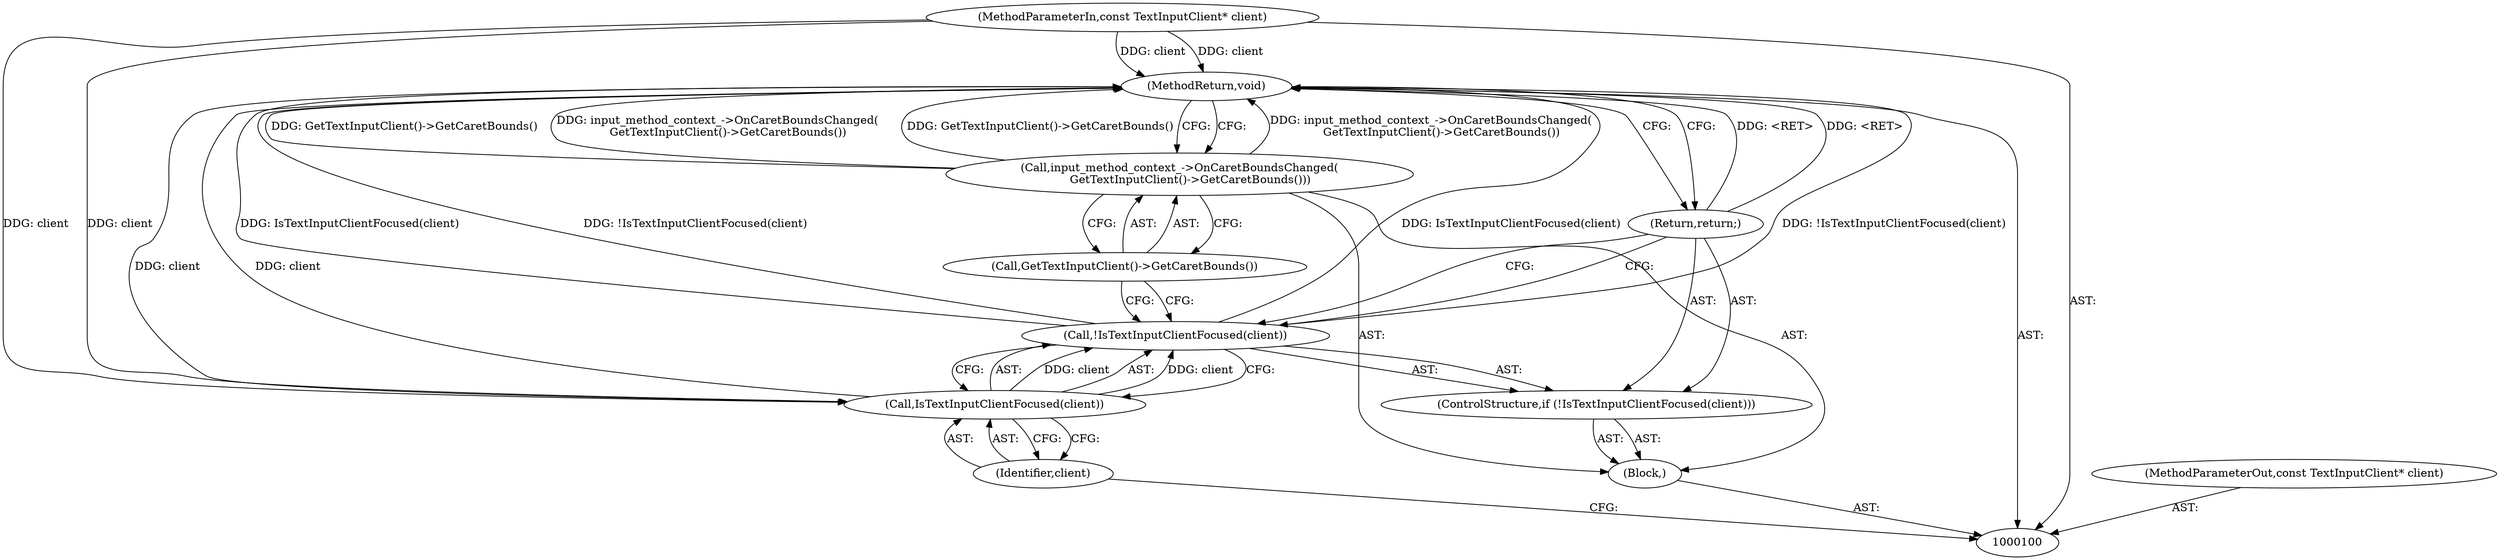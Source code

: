 digraph "1_Chrome_364fb6e517fc4fbc8196a4afba4f77b3d5300c3e_6" {
"1000110" [label="(MethodReturn,void)"];
"1000102" [label="(Block,)"];
"1000101" [label="(MethodParameterIn,const TextInputClient* client)"];
"1000129" [label="(MethodParameterOut,const TextInputClient* client)"];
"1000103" [label="(ControlStructure,if (!IsTextInputClientFocused(client)))"];
"1000106" [label="(Identifier,client)"];
"1000104" [label="(Call,!IsTextInputClientFocused(client))"];
"1000105" [label="(Call,IsTextInputClientFocused(client))"];
"1000107" [label="(Return,return;)"];
"1000108" [label="(Call,input_method_context_->OnCaretBoundsChanged(\n      GetTextInputClient()->GetCaretBounds()))"];
"1000109" [label="(Call,GetTextInputClient()->GetCaretBounds())"];
"1000110" -> "1000100"  [label="AST: "];
"1000110" -> "1000107"  [label="CFG: "];
"1000110" -> "1000108"  [label="CFG: "];
"1000108" -> "1000110"  [label="DDG: input_method_context_->OnCaretBoundsChanged(\n      GetTextInputClient()->GetCaretBounds())"];
"1000108" -> "1000110"  [label="DDG: GetTextInputClient()->GetCaretBounds()"];
"1000104" -> "1000110"  [label="DDG: !IsTextInputClientFocused(client)"];
"1000104" -> "1000110"  [label="DDG: IsTextInputClientFocused(client)"];
"1000101" -> "1000110"  [label="DDG: client"];
"1000105" -> "1000110"  [label="DDG: client"];
"1000107" -> "1000110"  [label="DDG: <RET>"];
"1000102" -> "1000100"  [label="AST: "];
"1000103" -> "1000102"  [label="AST: "];
"1000108" -> "1000102"  [label="AST: "];
"1000101" -> "1000100"  [label="AST: "];
"1000101" -> "1000110"  [label="DDG: client"];
"1000101" -> "1000105"  [label="DDG: client"];
"1000129" -> "1000100"  [label="AST: "];
"1000103" -> "1000102"  [label="AST: "];
"1000104" -> "1000103"  [label="AST: "];
"1000107" -> "1000103"  [label="AST: "];
"1000106" -> "1000105"  [label="AST: "];
"1000106" -> "1000100"  [label="CFG: "];
"1000105" -> "1000106"  [label="CFG: "];
"1000104" -> "1000103"  [label="AST: "];
"1000104" -> "1000105"  [label="CFG: "];
"1000105" -> "1000104"  [label="AST: "];
"1000107" -> "1000104"  [label="CFG: "];
"1000109" -> "1000104"  [label="CFG: "];
"1000104" -> "1000110"  [label="DDG: !IsTextInputClientFocused(client)"];
"1000104" -> "1000110"  [label="DDG: IsTextInputClientFocused(client)"];
"1000105" -> "1000104"  [label="DDG: client"];
"1000105" -> "1000104"  [label="AST: "];
"1000105" -> "1000106"  [label="CFG: "];
"1000106" -> "1000105"  [label="AST: "];
"1000104" -> "1000105"  [label="CFG: "];
"1000105" -> "1000110"  [label="DDG: client"];
"1000105" -> "1000104"  [label="DDG: client"];
"1000101" -> "1000105"  [label="DDG: client"];
"1000107" -> "1000103"  [label="AST: "];
"1000107" -> "1000104"  [label="CFG: "];
"1000110" -> "1000107"  [label="CFG: "];
"1000107" -> "1000110"  [label="DDG: <RET>"];
"1000108" -> "1000102"  [label="AST: "];
"1000108" -> "1000109"  [label="CFG: "];
"1000109" -> "1000108"  [label="AST: "];
"1000110" -> "1000108"  [label="CFG: "];
"1000108" -> "1000110"  [label="DDG: input_method_context_->OnCaretBoundsChanged(\n      GetTextInputClient()->GetCaretBounds())"];
"1000108" -> "1000110"  [label="DDG: GetTextInputClient()->GetCaretBounds()"];
"1000109" -> "1000108"  [label="AST: "];
"1000109" -> "1000104"  [label="CFG: "];
"1000108" -> "1000109"  [label="CFG: "];
}
